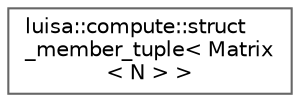 digraph "类继承关系图"
{
 // LATEX_PDF_SIZE
  bgcolor="transparent";
  edge [fontname=Helvetica,fontsize=10,labelfontname=Helvetica,labelfontsize=10];
  node [fontname=Helvetica,fontsize=10,shape=box,height=0.2,width=0.4];
  rankdir="LR";
  Node0 [id="Node000000",label="luisa::compute::struct\l_member_tuple\< Matrix\l\< N \> \>",height=0.2,width=0.4,color="grey40", fillcolor="white", style="filled",URL="$structluisa_1_1compute_1_1struct__member__tuple_3_01_matrix_3_01_n_01_4_01_4.html",tooltip=" "];
}
